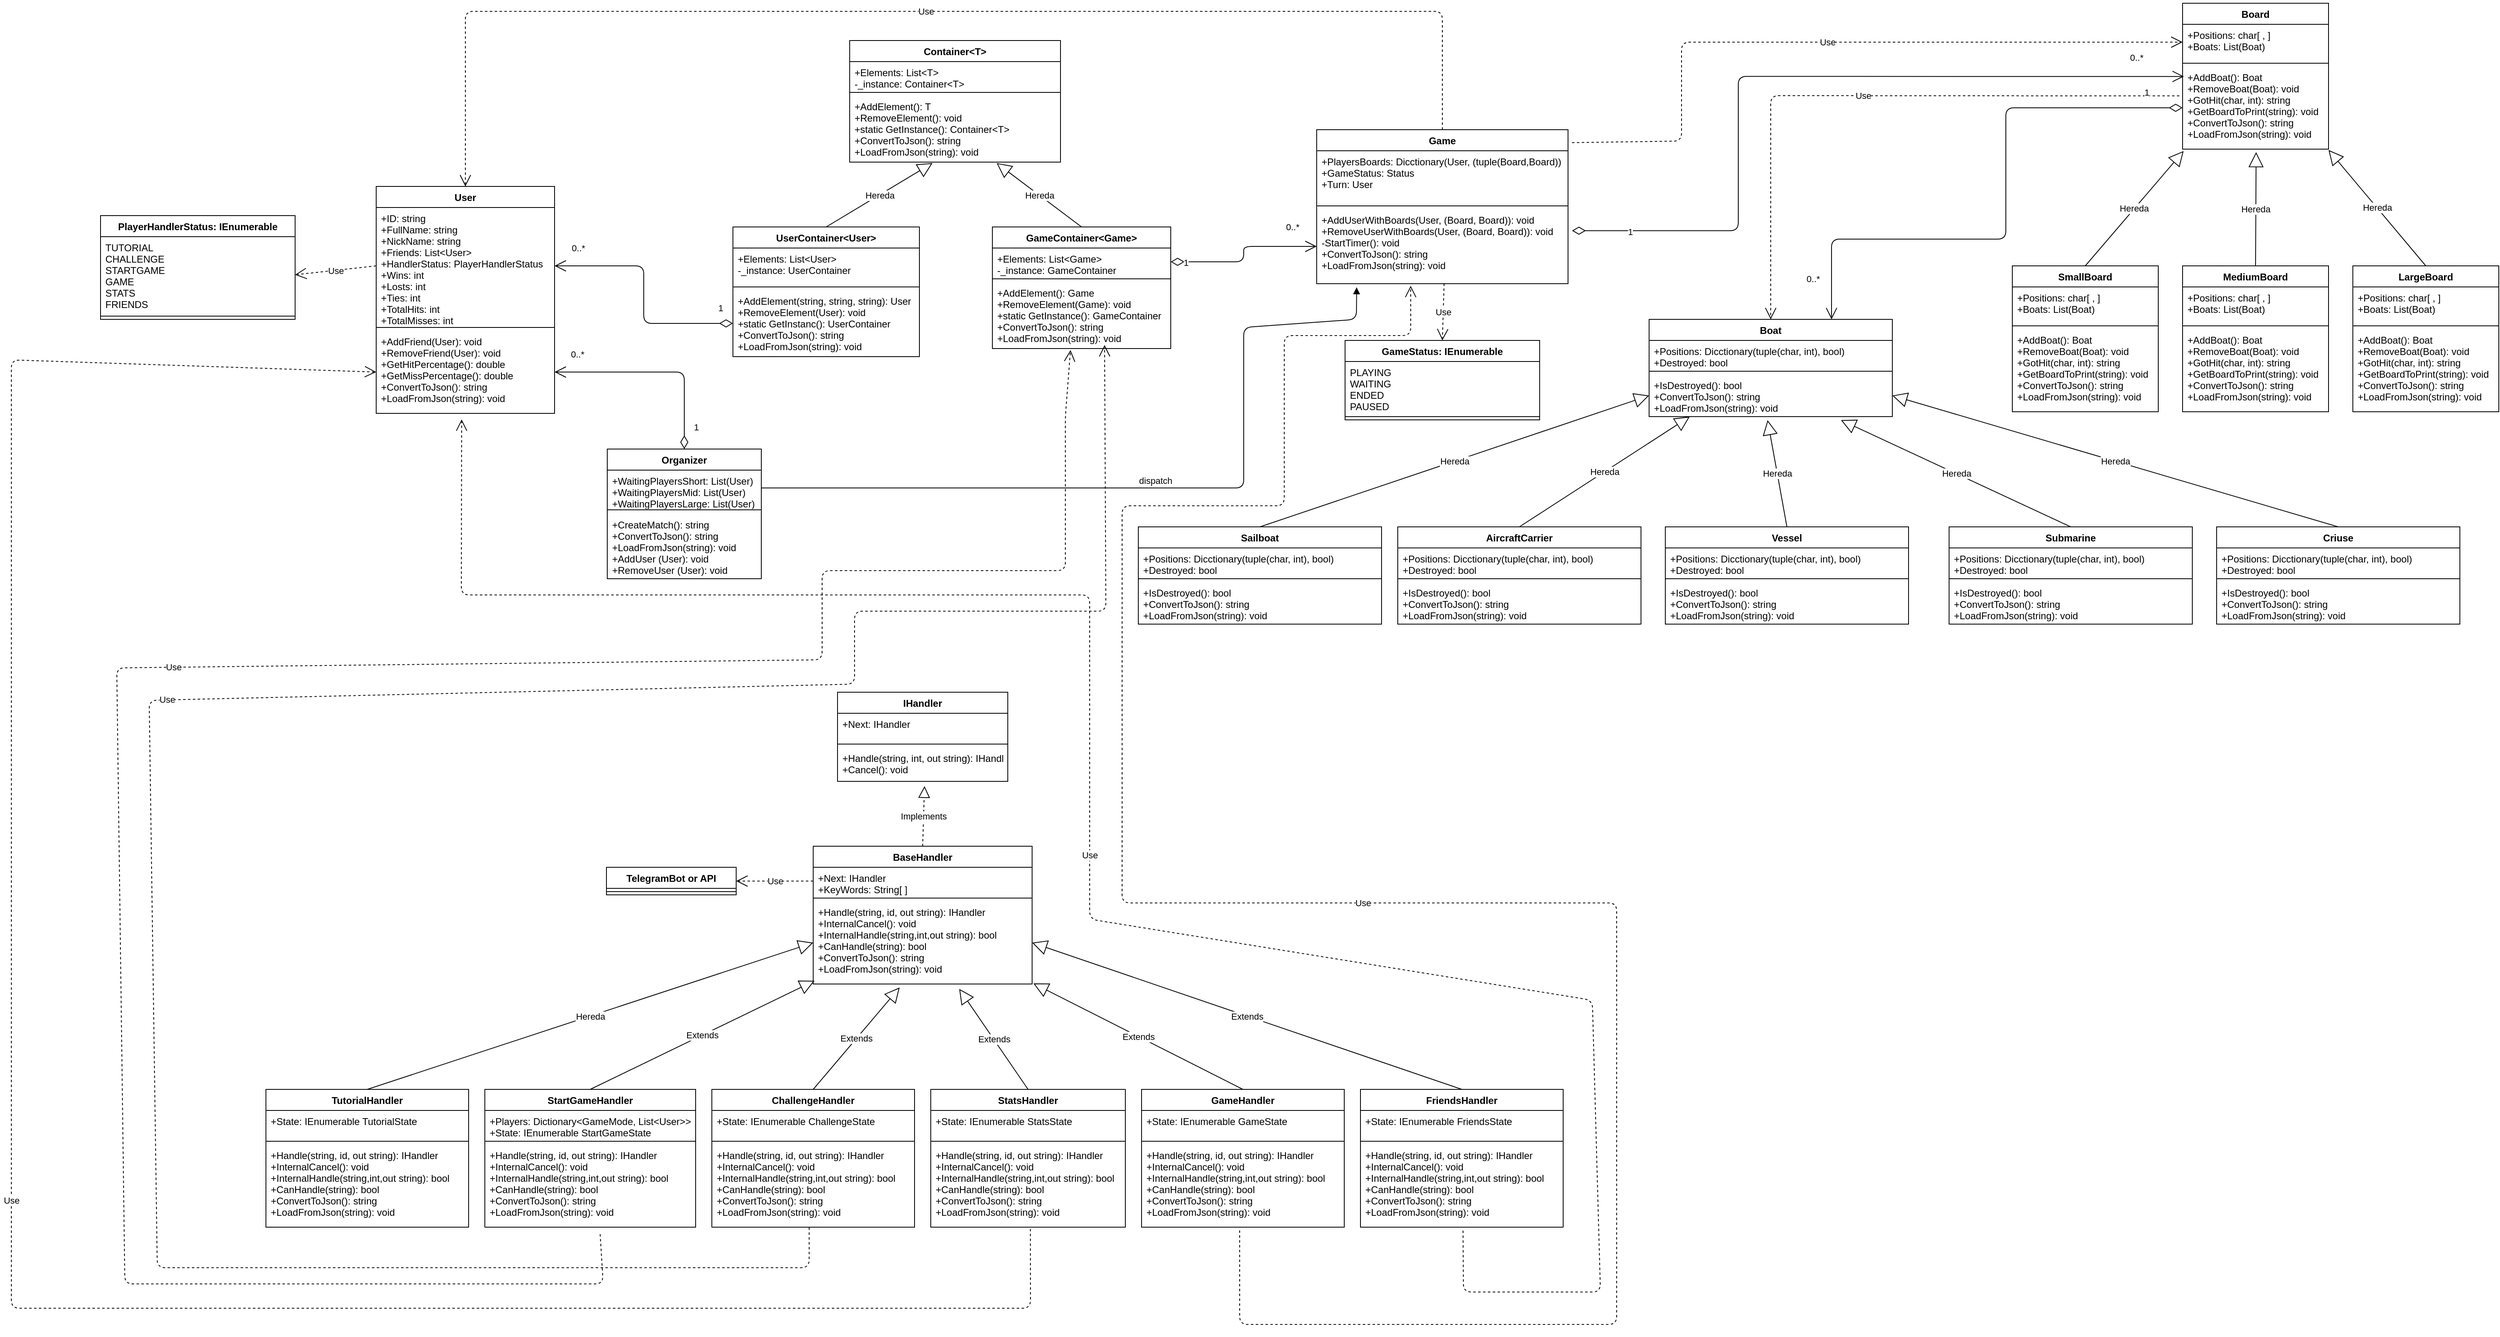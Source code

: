 <mxfile>
    <diagram id="zNFyZ4YqmQJ5ln-JkC30" name="Page-1">
        <mxGraphModel dx="1874" dy="1497" grid="1" gridSize="10" guides="1" tooltips="1" connect="1" arrows="1" fold="1" page="1" pageScale="1" pageWidth="827" pageHeight="1169" math="0" shadow="0">
            <root>
                <mxCell id="0"/>
                <mxCell id="1" parent="0"/>
                <mxCell id="10" value="Board" style="swimlane;fontStyle=1;align=center;verticalAlign=top;childLayout=stackLayout;horizontal=1;startSize=26;horizontalStack=0;resizeParent=1;resizeParentMax=0;resizeLast=0;collapsible=1;marginBottom=0;" parent="1" vertex="1">
                    <mxGeometry x="1978" y="-630" width="180" height="180" as="geometry"/>
                </mxCell>
                <mxCell id="11" value="+Positions: char[ , ]&#10;+Boats: List(Boat)&#10;" style="text;strokeColor=none;fillColor=none;align=left;verticalAlign=top;spacingLeft=4;spacingRight=4;overflow=hidden;rotatable=0;points=[[0,0.5],[1,0.5]];portConstraint=eastwest;" parent="10" vertex="1">
                    <mxGeometry y="26" width="180" height="44" as="geometry"/>
                </mxCell>
                <mxCell id="12" value="" style="line;strokeWidth=1;fillColor=none;align=left;verticalAlign=middle;spacingTop=-1;spacingLeft=3;spacingRight=3;rotatable=0;labelPosition=right;points=[];portConstraint=eastwest;" parent="10" vertex="1">
                    <mxGeometry y="70" width="180" height="8" as="geometry"/>
                </mxCell>
                <mxCell id="13" value="+AddBoat(): Boat&#10;+RemoveBoat(Boat): void&#10;+GotHit(char, int): string&#10;+GetBoardToPrint(string): void&#10;+ConvertToJson(): string&#10;+LoadFromJson(string): void" style="text;strokeColor=none;fillColor=none;align=left;verticalAlign=top;spacingLeft=4;spacingRight=4;overflow=hidden;rotatable=0;points=[[0,0.5],[1,0.5]];portConstraint=eastwest;" parent="10" vertex="1">
                    <mxGeometry y="78" width="180" height="102" as="geometry"/>
                </mxCell>
                <mxCell id="14" value="Boat" style="swimlane;fontStyle=1;align=center;verticalAlign=top;childLayout=stackLayout;horizontal=1;startSize=26;horizontalStack=0;resizeParent=1;resizeParentMax=0;resizeLast=0;collapsible=1;marginBottom=0;" parent="1" vertex="1">
                    <mxGeometry x="1320" y="-240" width="300" height="120" as="geometry"/>
                </mxCell>
                <mxCell id="15" value="+Positions: Dicctionary(tuple(char, int), bool)&#10;+Destroyed: bool" style="text;strokeColor=none;fillColor=none;align=left;verticalAlign=top;spacingLeft=4;spacingRight=4;overflow=hidden;rotatable=0;points=[[0,0.5],[1,0.5]];portConstraint=eastwest;" parent="14" vertex="1">
                    <mxGeometry y="26" width="300" height="34" as="geometry"/>
                </mxCell>
                <mxCell id="16" value="" style="line;strokeWidth=1;fillColor=none;align=left;verticalAlign=middle;spacingTop=-1;spacingLeft=3;spacingRight=3;rotatable=0;labelPosition=right;points=[];portConstraint=eastwest;" parent="14" vertex="1">
                    <mxGeometry y="60" width="300" height="8" as="geometry"/>
                </mxCell>
                <mxCell id="17" value="+IsDestroyed(): bool&#10;+ConvertToJson(): string&#10;+LoadFromJson(string): void" style="text;strokeColor=none;fillColor=none;align=left;verticalAlign=top;spacingLeft=4;spacingRight=4;overflow=hidden;rotatable=0;points=[[0,0.5],[1,0.5]];portConstraint=eastwest;" parent="14" vertex="1">
                    <mxGeometry y="68" width="300" height="52" as="geometry"/>
                </mxCell>
                <mxCell id="22" value="GameStatus: IEnumerable" style="swimlane;fontStyle=1;align=center;verticalAlign=top;childLayout=stackLayout;horizontal=1;startSize=26;horizontalStack=0;resizeParent=1;resizeParentMax=0;resizeLast=0;collapsible=1;marginBottom=0;" parent="1" vertex="1">
                    <mxGeometry x="945" y="-214" width="240" height="98" as="geometry"/>
                </mxCell>
                <mxCell id="23" value="PLAYING&#10;WAITING&#10;ENDED&#10;PAUSED" style="text;strokeColor=none;fillColor=none;align=left;verticalAlign=top;spacingLeft=4;spacingRight=4;overflow=hidden;rotatable=0;points=[[0,0.5],[1,0.5]];portConstraint=eastwest;" parent="22" vertex="1">
                    <mxGeometry y="26" width="240" height="64" as="geometry"/>
                </mxCell>
                <mxCell id="24" value="" style="line;strokeWidth=1;fillColor=none;align=left;verticalAlign=middle;spacingTop=-1;spacingLeft=3;spacingRight=3;rotatable=0;labelPosition=right;points=[];portConstraint=eastwest;" parent="22" vertex="1">
                    <mxGeometry y="90" width="240" height="8" as="geometry"/>
                </mxCell>
                <mxCell id="26" value="Organizer" style="swimlane;fontStyle=1;align=center;verticalAlign=top;childLayout=stackLayout;horizontal=1;startSize=26;horizontalStack=0;resizeParent=1;resizeParentMax=0;resizeLast=0;collapsible=1;marginBottom=0;" parent="1" vertex="1">
                    <mxGeometry x="35" y="-80" width="190" height="160" as="geometry"/>
                </mxCell>
                <mxCell id="27" value="+WaitingPlayersShort: List(User)&#10;+WaitingPlayersMid: List(User)&#10;+WaitingPlayersLarge: List(User)&#10;" style="text;strokeColor=none;fillColor=none;align=left;verticalAlign=top;spacingLeft=4;spacingRight=4;overflow=hidden;rotatable=0;points=[[0,0.5],[1,0.5]];portConstraint=eastwest;" parent="26" vertex="1">
                    <mxGeometry y="26" width="190" height="44" as="geometry"/>
                </mxCell>
                <mxCell id="28" value="" style="line;strokeWidth=1;fillColor=none;align=left;verticalAlign=middle;spacingTop=-1;spacingLeft=3;spacingRight=3;rotatable=0;labelPosition=right;points=[];portConstraint=eastwest;" parent="26" vertex="1">
                    <mxGeometry y="70" width="190" height="10" as="geometry"/>
                </mxCell>
                <mxCell id="29" value="+CreateMatch(): string&#10;+ConvertToJson(): string&#10;+LoadFromJson(string): void&#10;+AddUser (User): void&#10;+RemoveUser (User): void" style="text;strokeColor=none;fillColor=none;align=left;verticalAlign=top;spacingLeft=4;spacingRight=4;overflow=hidden;rotatable=0;points=[[0,0.5],[1,0.5]];portConstraint=eastwest;" parent="26" vertex="1">
                    <mxGeometry y="80" width="190" height="80" as="geometry"/>
                </mxCell>
                <mxCell id="30" value="TelegramBot or API" style="swimlane;fontStyle=1;align=center;verticalAlign=top;childLayout=stackLayout;horizontal=1;startSize=26;horizontalStack=0;resizeParent=1;resizeParentMax=0;resizeLast=0;collapsible=1;marginBottom=0;" parent="1" vertex="1">
                    <mxGeometry x="34" y="436" width="160" height="34" as="geometry"/>
                </mxCell>
                <mxCell id="32" value="" style="line;strokeWidth=1;fillColor=none;align=left;verticalAlign=middle;spacingTop=-1;spacingLeft=3;spacingRight=3;rotatable=0;labelPosition=right;points=[];portConstraint=eastwest;" parent="30" vertex="1">
                    <mxGeometry y="26" width="160" height="8" as="geometry"/>
                </mxCell>
                <mxCell id="38" value="UserContainer&lt;User&gt;" style="swimlane;fontStyle=1;align=center;verticalAlign=top;childLayout=stackLayout;horizontal=1;startSize=26;horizontalStack=0;resizeParent=1;resizeParentMax=0;resizeLast=0;collapsible=1;marginBottom=0;" parent="1" vertex="1">
                    <mxGeometry x="190" y="-354" width="230" height="160" as="geometry"/>
                </mxCell>
                <mxCell id="39" value="+Elements: List&lt;User&gt;&#10;-_instance: UserContainer" style="text;strokeColor=none;fillColor=none;align=left;verticalAlign=top;spacingLeft=4;spacingRight=4;overflow=hidden;rotatable=0;points=[[0,0.5],[1,0.5]];portConstraint=eastwest;" parent="38" vertex="1">
                    <mxGeometry y="26" width="230" height="44" as="geometry"/>
                </mxCell>
                <mxCell id="40" value="" style="line;strokeWidth=1;fillColor=none;align=left;verticalAlign=middle;spacingTop=-1;spacingLeft=3;spacingRight=3;rotatable=0;labelPosition=right;points=[];portConstraint=eastwest;" parent="38" vertex="1">
                    <mxGeometry y="70" width="230" height="8" as="geometry"/>
                </mxCell>
                <mxCell id="41" value="+AddElement(string, string, string): User&#10;+RemoveElement(User): void&#10;+static GetInstanc(): UserContainer&#10;+ConvertToJson(): string&#10;+LoadFromJson(string): void" style="text;strokeColor=none;fillColor=none;align=left;verticalAlign=top;spacingLeft=4;spacingRight=4;overflow=hidden;rotatable=0;points=[[0,0.5],[1,0.5]];portConstraint=eastwest;" parent="38" vertex="1">
                    <mxGeometry y="78" width="230" height="82" as="geometry"/>
                </mxCell>
                <mxCell id="46" value="BaseHandler" style="swimlane;fontStyle=1;align=center;verticalAlign=top;childLayout=stackLayout;horizontal=1;startSize=26;horizontalStack=0;resizeParent=1;resizeParentMax=0;resizeLast=0;collapsible=1;marginBottom=0;" parent="1" vertex="1">
                    <mxGeometry x="289" y="410" width="270" height="170" as="geometry"/>
                </mxCell>
                <mxCell id="47" value="+Next: IHandler&#10;+KeyWords: String[ ]" style="text;strokeColor=none;fillColor=none;align=left;verticalAlign=top;spacingLeft=4;spacingRight=4;overflow=hidden;rotatable=0;points=[[0,0.5],[1,0.5]];portConstraint=eastwest;" parent="46" vertex="1">
                    <mxGeometry y="26" width="270" height="34" as="geometry"/>
                </mxCell>
                <mxCell id="48" value="" style="line;strokeWidth=1;fillColor=none;align=left;verticalAlign=middle;spacingTop=-1;spacingLeft=3;spacingRight=3;rotatable=0;labelPosition=right;points=[];portConstraint=eastwest;" parent="46" vertex="1">
                    <mxGeometry y="60" width="270" height="8" as="geometry"/>
                </mxCell>
                <mxCell id="49" value="+Handle(string, id, out string): IHandler&#10;+InternalCancel(): void&#10;+InternalHandle(string,int,out string): bool&#10;+CanHandle(string): bool&#10;+ConvertToJson(): string&#10;+LoadFromJson(string): void" style="text;strokeColor=none;fillColor=none;align=left;verticalAlign=top;spacingLeft=4;spacingRight=4;overflow=hidden;rotatable=0;points=[[0,0.5],[1,0.5]];portConstraint=eastwest;" parent="46" vertex="1">
                    <mxGeometry y="68" width="270" height="102" as="geometry"/>
                </mxCell>
                <mxCell id="50" value="GameContainer&lt;Game&gt;" style="swimlane;fontStyle=1;align=center;verticalAlign=top;childLayout=stackLayout;horizontal=1;startSize=26;horizontalStack=0;resizeParent=1;resizeParentMax=0;resizeLast=0;collapsible=1;marginBottom=0;" parent="1" vertex="1">
                    <mxGeometry x="510" y="-354" width="220" height="150" as="geometry"/>
                </mxCell>
                <mxCell id="51" value="+Elements: List&lt;Game&gt;&#10;-_instance: GameContainer" style="text;strokeColor=none;fillColor=none;align=left;verticalAlign=top;spacingLeft=4;spacingRight=4;overflow=hidden;rotatable=0;points=[[0,0.5],[1,0.5]];portConstraint=eastwest;" parent="50" vertex="1">
                    <mxGeometry y="26" width="220" height="34" as="geometry"/>
                </mxCell>
                <mxCell id="52" value="" style="line;strokeWidth=1;fillColor=none;align=left;verticalAlign=middle;spacingTop=-1;spacingLeft=3;spacingRight=3;rotatable=0;labelPosition=right;points=[];portConstraint=eastwest;" parent="50" vertex="1">
                    <mxGeometry y="60" width="220" height="8" as="geometry"/>
                </mxCell>
                <mxCell id="53" value="+AddElement(): Game&#10;+RemoveElement(Game): void&#10;+static GetInstance(): GameContainer&#10;+ConvertToJson(): string&#10;+LoadFromJson(string): void" style="text;strokeColor=none;fillColor=none;align=left;verticalAlign=top;spacingLeft=4;spacingRight=4;overflow=hidden;rotatable=0;points=[[0,0.5],[1,0.5]];portConstraint=eastwest;" parent="50" vertex="1">
                    <mxGeometry y="68" width="220" height="82" as="geometry"/>
                </mxCell>
                <mxCell id="54" value="StartGameHandler" style="swimlane;fontStyle=1;align=center;verticalAlign=top;childLayout=stackLayout;horizontal=1;startSize=26;horizontalStack=0;resizeParent=1;resizeParentMax=0;resizeLast=0;collapsible=1;marginBottom=0;" parent="1" vertex="1">
                    <mxGeometry x="-116" y="710" width="260" height="170" as="geometry"/>
                </mxCell>
                <mxCell id="55" value="+Players: Dictionary&lt;GameMode, List&lt;User&gt;&gt;&#10;+State: IEnumerable StartGameState&#10;" style="text;strokeColor=none;fillColor=none;align=left;verticalAlign=top;spacingLeft=4;spacingRight=4;overflow=hidden;rotatable=0;points=[[0,0.5],[1,0.5]];portConstraint=eastwest;" parent="54" vertex="1">
                    <mxGeometry y="26" width="260" height="34" as="geometry"/>
                </mxCell>
                <mxCell id="56" value="" style="line;strokeWidth=1;fillColor=none;align=left;verticalAlign=middle;spacingTop=-1;spacingLeft=3;spacingRight=3;rotatable=0;labelPosition=right;points=[];portConstraint=eastwest;" parent="54" vertex="1">
                    <mxGeometry y="60" width="260" height="8" as="geometry"/>
                </mxCell>
                <mxCell id="57" value="+Handle(string, id, out string): IHandler&#10;+InternalCancel(): void&#10;+InternalHandle(string,int,out string): bool&#10;+CanHandle(string): bool&#10;+ConvertToJson(): string&#10;+LoadFromJson(string): void" style="text;strokeColor=none;fillColor=none;align=left;verticalAlign=top;spacingLeft=4;spacingRight=4;overflow=hidden;rotatable=0;points=[[0,0.5],[1,0.5]];portConstraint=eastwest;" parent="54" vertex="1">
                    <mxGeometry y="68" width="260" height="102" as="geometry"/>
                </mxCell>
                <mxCell id="62" value="TutorialHandler" style="swimlane;fontStyle=1;align=center;verticalAlign=top;childLayout=stackLayout;horizontal=1;startSize=26;horizontalStack=0;resizeParent=1;resizeParentMax=0;resizeLast=0;collapsible=1;marginBottom=0;" parent="1" vertex="1">
                    <mxGeometry x="-386" y="710" width="250" height="170" as="geometry"/>
                </mxCell>
                <mxCell id="63" value="+State: IEnumerable TutorialState" style="text;strokeColor=none;fillColor=none;align=left;verticalAlign=top;spacingLeft=4;spacingRight=4;overflow=hidden;rotatable=0;points=[[0,0.5],[1,0.5]];portConstraint=eastwest;" parent="62" vertex="1">
                    <mxGeometry y="26" width="250" height="34" as="geometry"/>
                </mxCell>
                <mxCell id="64" value="" style="line;strokeWidth=1;fillColor=none;align=left;verticalAlign=middle;spacingTop=-1;spacingLeft=3;spacingRight=3;rotatable=0;labelPosition=right;points=[];portConstraint=eastwest;" parent="62" vertex="1">
                    <mxGeometry y="60" width="250" height="8" as="geometry"/>
                </mxCell>
                <mxCell id="65" value="+Handle(string, id, out string): IHandler&#10;+InternalCancel(): void&#10;+InternalHandle(string,int,out string): bool&#10;+CanHandle(string): bool&#10;+ConvertToJson(): string&#10;+LoadFromJson(string): void" style="text;strokeColor=none;fillColor=none;align=left;verticalAlign=top;spacingLeft=4;spacingRight=4;overflow=hidden;rotatable=0;points=[[0,0.5],[1,0.5]];portConstraint=eastwest;" parent="62" vertex="1">
                    <mxGeometry y="68" width="250" height="102" as="geometry"/>
                </mxCell>
                <mxCell id="66" value="ChallengeHandler" style="swimlane;fontStyle=1;align=center;verticalAlign=top;childLayout=stackLayout;horizontal=1;startSize=26;horizontalStack=0;resizeParent=1;resizeParentMax=0;resizeLast=0;collapsible=1;marginBottom=0;" parent="1" vertex="1">
                    <mxGeometry x="164" y="710" width="250" height="170" as="geometry"/>
                </mxCell>
                <mxCell id="67" value="+State: IEnumerable ChallengeState" style="text;strokeColor=none;fillColor=none;align=left;verticalAlign=top;spacingLeft=4;spacingRight=4;overflow=hidden;rotatable=0;points=[[0,0.5],[1,0.5]];portConstraint=eastwest;" parent="66" vertex="1">
                    <mxGeometry y="26" width="250" height="34" as="geometry"/>
                </mxCell>
                <mxCell id="68" value="" style="line;strokeWidth=1;fillColor=none;align=left;verticalAlign=middle;spacingTop=-1;spacingLeft=3;spacingRight=3;rotatable=0;labelPosition=right;points=[];portConstraint=eastwest;" parent="66" vertex="1">
                    <mxGeometry y="60" width="250" height="8" as="geometry"/>
                </mxCell>
                <mxCell id="69" value="+Handle(string, id, out string): IHandler&#10;+InternalCancel(): void&#10;+InternalHandle(string,int,out string): bool&#10;+CanHandle(string): bool&#10;+ConvertToJson(): string&#10;+LoadFromJson(string): void" style="text;strokeColor=none;fillColor=none;align=left;verticalAlign=top;spacingLeft=4;spacingRight=4;overflow=hidden;rotatable=0;points=[[0,0.5],[1,0.5]];portConstraint=eastwest;" parent="66" vertex="1">
                    <mxGeometry y="68" width="250" height="102" as="geometry"/>
                </mxCell>
                <mxCell id="71" value="StatsHandler" style="swimlane;fontStyle=1;align=center;verticalAlign=top;childLayout=stackLayout;horizontal=1;startSize=26;horizontalStack=0;resizeParent=1;resizeParentMax=0;resizeLast=0;collapsible=1;marginBottom=0;" parent="1" vertex="1">
                    <mxGeometry x="434" y="710" width="240" height="170" as="geometry"/>
                </mxCell>
                <mxCell id="72" value="+State: IEnumerable StatsState" style="text;strokeColor=none;fillColor=none;align=left;verticalAlign=top;spacingLeft=4;spacingRight=4;overflow=hidden;rotatable=0;points=[[0,0.5],[1,0.5]];portConstraint=eastwest;" parent="71" vertex="1">
                    <mxGeometry y="26" width="240" height="34" as="geometry"/>
                </mxCell>
                <mxCell id="73" value="" style="line;strokeWidth=1;fillColor=none;align=left;verticalAlign=middle;spacingTop=-1;spacingLeft=3;spacingRight=3;rotatable=0;labelPosition=right;points=[];portConstraint=eastwest;" parent="71" vertex="1">
                    <mxGeometry y="60" width="240" height="8" as="geometry"/>
                </mxCell>
                <mxCell id="74" value="+Handle(string, id, out string): IHandler&#10;+InternalCancel(): void&#10;+InternalHandle(string,int,out string): bool&#10;+CanHandle(string): bool&#10;+ConvertToJson(): string&#10;+LoadFromJson(string): void" style="text;strokeColor=none;fillColor=none;align=left;verticalAlign=top;spacingLeft=4;spacingRight=4;overflow=hidden;rotatable=0;points=[[0,0.5],[1,0.5]];portConstraint=eastwest;" parent="71" vertex="1">
                    <mxGeometry y="68" width="240" height="102" as="geometry"/>
                </mxCell>
                <mxCell id="77" value="PlayerHandlerStatus: IEnumerable" style="swimlane;fontStyle=1;align=center;verticalAlign=top;childLayout=stackLayout;horizontal=1;startSize=26;horizontalStack=0;resizeParent=1;resizeParentMax=0;resizeLast=0;collapsible=1;marginBottom=0;" parent="1" vertex="1">
                    <mxGeometry x="-590" y="-368" width="240" height="128" as="geometry"/>
                </mxCell>
                <mxCell id="78" value="TUTORIAL&#10;CHALLENGE&#10;STARTGAME&#10;GAME&#10;STATS&#10;FRIENDS" style="text;strokeColor=none;fillColor=none;align=left;verticalAlign=top;spacingLeft=4;spacingRight=4;overflow=hidden;rotatable=0;points=[[0,0.5],[1,0.5]];portConstraint=eastwest;" parent="77" vertex="1">
                    <mxGeometry y="26" width="240" height="94" as="geometry"/>
                </mxCell>
                <mxCell id="79" value="" style="line;strokeWidth=1;fillColor=none;align=left;verticalAlign=middle;spacingTop=-1;spacingLeft=3;spacingRight=3;rotatable=0;labelPosition=right;points=[];portConstraint=eastwest;" parent="77" vertex="1">
                    <mxGeometry y="120" width="240" height="8" as="geometry"/>
                </mxCell>
                <mxCell id="80" value="GameHandler" style="swimlane;fontStyle=1;align=center;verticalAlign=top;childLayout=stackLayout;horizontal=1;startSize=26;horizontalStack=0;resizeParent=1;resizeParentMax=0;resizeLast=0;collapsible=1;marginBottom=0;" parent="1" vertex="1">
                    <mxGeometry x="694" y="710" width="250" height="170" as="geometry"/>
                </mxCell>
                <mxCell id="81" value="+State: IEnumerable GameState" style="text;strokeColor=none;fillColor=none;align=left;verticalAlign=top;spacingLeft=4;spacingRight=4;overflow=hidden;rotatable=0;points=[[0,0.5],[1,0.5]];portConstraint=eastwest;" parent="80" vertex="1">
                    <mxGeometry y="26" width="250" height="34" as="geometry"/>
                </mxCell>
                <mxCell id="82" value="" style="line;strokeWidth=1;fillColor=none;align=left;verticalAlign=middle;spacingTop=-1;spacingLeft=3;spacingRight=3;rotatable=0;labelPosition=right;points=[];portConstraint=eastwest;" parent="80" vertex="1">
                    <mxGeometry y="60" width="250" height="8" as="geometry"/>
                </mxCell>
                <mxCell id="83" value="+Handle(string, id, out string): IHandler&#10;+InternalCancel(): void&#10;+InternalHandle(string,int,out string): bool&#10;+CanHandle(string): bool&#10;+ConvertToJson(): string&#10;+LoadFromJson(string): void" style="text;strokeColor=none;fillColor=none;align=left;verticalAlign=top;spacingLeft=4;spacingRight=4;overflow=hidden;rotatable=0;points=[[0,0.5],[1,0.5]];portConstraint=eastwest;" parent="80" vertex="1">
                    <mxGeometry y="68" width="250" height="102" as="geometry"/>
                </mxCell>
                <mxCell id="42" value="IHandler" style="swimlane;fontStyle=1;align=center;verticalAlign=top;childLayout=stackLayout;horizontal=1;startSize=26;horizontalStack=0;resizeParent=1;resizeParentMax=0;resizeLast=0;collapsible=1;marginBottom=0;" parent="1" vertex="1">
                    <mxGeometry x="319" y="220" width="210" height="110" as="geometry"/>
                </mxCell>
                <mxCell id="43" value="+Next: IHandler" style="text;strokeColor=none;fillColor=none;align=left;verticalAlign=top;spacingLeft=4;spacingRight=4;overflow=hidden;rotatable=0;points=[[0,0.5],[1,0.5]];portConstraint=eastwest;" parent="42" vertex="1">
                    <mxGeometry y="26" width="210" height="34" as="geometry"/>
                </mxCell>
                <mxCell id="44" value="" style="line;strokeWidth=1;fillColor=none;align=left;verticalAlign=middle;spacingTop=-1;spacingLeft=3;spacingRight=3;rotatable=0;labelPosition=right;points=[];portConstraint=eastwest;" parent="42" vertex="1">
                    <mxGeometry y="60" width="210" height="8" as="geometry"/>
                </mxCell>
                <mxCell id="45" value="+Handle(string, int, out string): IHandler&#10;+Cancel(): void" style="text;strokeColor=none;fillColor=none;align=left;verticalAlign=top;spacingLeft=4;spacingRight=4;overflow=hidden;rotatable=0;points=[[0,0.5],[1,0.5]];portConstraint=eastwest;" parent="42" vertex="1">
                    <mxGeometry y="68" width="210" height="42" as="geometry"/>
                </mxCell>
                <mxCell id="84" value="FriendsHandler" style="swimlane;fontStyle=1;align=center;verticalAlign=top;childLayout=stackLayout;horizontal=1;startSize=26;horizontalStack=0;resizeParent=1;resizeParentMax=0;resizeLast=0;collapsible=1;marginBottom=0;" parent="1" vertex="1">
                    <mxGeometry x="964" y="710" width="250" height="170" as="geometry"/>
                </mxCell>
                <mxCell id="85" value="+State: IEnumerable FriendsState" style="text;strokeColor=none;fillColor=none;align=left;verticalAlign=top;spacingLeft=4;spacingRight=4;overflow=hidden;rotatable=0;points=[[0,0.5],[1,0.5]];portConstraint=eastwest;" parent="84" vertex="1">
                    <mxGeometry y="26" width="250" height="34" as="geometry"/>
                </mxCell>
                <mxCell id="86" value="" style="line;strokeWidth=1;fillColor=none;align=left;verticalAlign=middle;spacingTop=-1;spacingLeft=3;spacingRight=3;rotatable=0;labelPosition=right;points=[];portConstraint=eastwest;" parent="84" vertex="1">
                    <mxGeometry y="60" width="250" height="8" as="geometry"/>
                </mxCell>
                <mxCell id="87" value="+Handle(string, id, out string): IHandler&#10;+InternalCancel(): void&#10;+InternalHandle(string,int,out string): bool&#10;+CanHandle(string): bool&#10;+ConvertToJson(): string&#10;+LoadFromJson(string): void" style="text;strokeColor=none;fillColor=none;align=left;verticalAlign=top;spacingLeft=4;spacingRight=4;overflow=hidden;rotatable=0;points=[[0,0.5],[1,0.5]];portConstraint=eastwest;" parent="84" vertex="1">
                    <mxGeometry y="68" width="250" height="102" as="geometry"/>
                </mxCell>
                <mxCell id="88" value="Container&lt;T&gt;" style="swimlane;fontStyle=1;align=center;verticalAlign=top;childLayout=stackLayout;horizontal=1;startSize=26;horizontalStack=0;resizeParent=1;resizeParentMax=0;resizeLast=0;collapsible=1;marginBottom=0;" parent="1" vertex="1">
                    <mxGeometry x="334" y="-584" width="260" height="150" as="geometry"/>
                </mxCell>
                <mxCell id="89" value="+Elements: List&lt;T&gt;&#10;-_instance: Container&lt;T&gt;" style="text;strokeColor=none;fillColor=none;align=left;verticalAlign=top;spacingLeft=4;spacingRight=4;overflow=hidden;rotatable=0;points=[[0,0.5],[1,0.5]];portConstraint=eastwest;" parent="88" vertex="1">
                    <mxGeometry y="26" width="260" height="34" as="geometry"/>
                </mxCell>
                <mxCell id="90" value="" style="line;strokeWidth=1;fillColor=none;align=left;verticalAlign=middle;spacingTop=-1;spacingLeft=3;spacingRight=3;rotatable=0;labelPosition=right;points=[];portConstraint=eastwest;" parent="88" vertex="1">
                    <mxGeometry y="60" width="260" height="8" as="geometry"/>
                </mxCell>
                <mxCell id="91" value="+AddElement(): T&#10;+RemoveElement(): void&#10;+static GetInstance(): Container&lt;T&gt;&#10;+ConvertToJson(): string&#10;+LoadFromJson(string): void" style="text;strokeColor=none;fillColor=none;align=left;verticalAlign=top;spacingLeft=4;spacingRight=4;overflow=hidden;rotatable=0;points=[[0,0.5],[1,0.5]];portConstraint=eastwest;" parent="88" vertex="1">
                    <mxGeometry y="68" width="260" height="82" as="geometry"/>
                </mxCell>
                <mxCell id="93" value="SmallBoard" style="swimlane;fontStyle=1;align=center;verticalAlign=top;childLayout=stackLayout;horizontal=1;startSize=26;horizontalStack=0;resizeParent=1;resizeParentMax=0;resizeLast=0;collapsible=1;marginBottom=0;" parent="1" vertex="1">
                    <mxGeometry x="1768" y="-306" width="180" height="180" as="geometry"/>
                </mxCell>
                <mxCell id="94" value="+Positions: char[ , ]&#10;+Boats: List(Boat)&#10;" style="text;strokeColor=none;fillColor=none;align=left;verticalAlign=top;spacingLeft=4;spacingRight=4;overflow=hidden;rotatable=0;points=[[0,0.5],[1,0.5]];portConstraint=eastwest;" parent="93" vertex="1">
                    <mxGeometry y="26" width="180" height="44" as="geometry"/>
                </mxCell>
                <mxCell id="95" value="" style="line;strokeWidth=1;fillColor=none;align=left;verticalAlign=middle;spacingTop=-1;spacingLeft=3;spacingRight=3;rotatable=0;labelPosition=right;points=[];portConstraint=eastwest;" parent="93" vertex="1">
                    <mxGeometry y="70" width="180" height="8" as="geometry"/>
                </mxCell>
                <mxCell id="96" value="+AddBoat(): Boat&#10;+RemoveBoat(Boat): void&#10;+GotHit(char, int): string&#10;+GetBoardToPrint(string): void&#10;+ConvertToJson(): string&#10;+LoadFromJson(string): void" style="text;strokeColor=none;fillColor=none;align=left;verticalAlign=top;spacingLeft=4;spacingRight=4;overflow=hidden;rotatable=0;points=[[0,0.5],[1,0.5]];portConstraint=eastwest;" parent="93" vertex="1">
                    <mxGeometry y="78" width="180" height="102" as="geometry"/>
                </mxCell>
                <mxCell id="97" value="MediumBoard" style="swimlane;fontStyle=1;align=center;verticalAlign=top;childLayout=stackLayout;horizontal=1;startSize=26;horizontalStack=0;resizeParent=1;resizeParentMax=0;resizeLast=0;collapsible=1;marginBottom=0;" parent="1" vertex="1">
                    <mxGeometry x="1978" y="-306" width="180" height="180" as="geometry"/>
                </mxCell>
                <mxCell id="98" value="+Positions: char[ , ]&#10;+Boats: List(Boat)&#10;" style="text;strokeColor=none;fillColor=none;align=left;verticalAlign=top;spacingLeft=4;spacingRight=4;overflow=hidden;rotatable=0;points=[[0,0.5],[1,0.5]];portConstraint=eastwest;" parent="97" vertex="1">
                    <mxGeometry y="26" width="180" height="44" as="geometry"/>
                </mxCell>
                <mxCell id="99" value="" style="line;strokeWidth=1;fillColor=none;align=left;verticalAlign=middle;spacingTop=-1;spacingLeft=3;spacingRight=3;rotatable=0;labelPosition=right;points=[];portConstraint=eastwest;" parent="97" vertex="1">
                    <mxGeometry y="70" width="180" height="8" as="geometry"/>
                </mxCell>
                <mxCell id="100" value="+AddBoat(): Boat&#10;+RemoveBoat(Boat): void&#10;+GotHit(char, int): string&#10;+GetBoardToPrint(string): void&#10;+ConvertToJson(): string&#10;+LoadFromJson(string): void" style="text;strokeColor=none;fillColor=none;align=left;verticalAlign=top;spacingLeft=4;spacingRight=4;overflow=hidden;rotatable=0;points=[[0,0.5],[1,0.5]];portConstraint=eastwest;" parent="97" vertex="1">
                    <mxGeometry y="78" width="180" height="102" as="geometry"/>
                </mxCell>
                <mxCell id="101" value="LargeBoard" style="swimlane;fontStyle=1;align=center;verticalAlign=top;childLayout=stackLayout;horizontal=1;startSize=26;horizontalStack=0;resizeParent=1;resizeParentMax=0;resizeLast=0;collapsible=1;marginBottom=0;" parent="1" vertex="1">
                    <mxGeometry x="2188" y="-306" width="180" height="180" as="geometry"/>
                </mxCell>
                <mxCell id="102" value="+Positions: char[ , ]&#10;+Boats: List(Boat)&#10;" style="text;strokeColor=none;fillColor=none;align=left;verticalAlign=top;spacingLeft=4;spacingRight=4;overflow=hidden;rotatable=0;points=[[0,0.5],[1,0.5]];portConstraint=eastwest;" parent="101" vertex="1">
                    <mxGeometry y="26" width="180" height="44" as="geometry"/>
                </mxCell>
                <mxCell id="103" value="" style="line;strokeWidth=1;fillColor=none;align=left;verticalAlign=middle;spacingTop=-1;spacingLeft=3;spacingRight=3;rotatable=0;labelPosition=right;points=[];portConstraint=eastwest;" parent="101" vertex="1">
                    <mxGeometry y="70" width="180" height="8" as="geometry"/>
                </mxCell>
                <mxCell id="104" value="+AddBoat(): Boat&#10;+RemoveBoat(Boat): void&#10;+GotHit(char, int): string&#10;+GetBoardToPrint(string): void&#10;+ConvertToJson(): string&#10;+LoadFromJson(string): void" style="text;strokeColor=none;fillColor=none;align=left;verticalAlign=top;spacingLeft=4;spacingRight=4;overflow=hidden;rotatable=0;points=[[0,0.5],[1,0.5]];portConstraint=eastwest;" parent="101" vertex="1">
                    <mxGeometry y="78" width="180" height="102" as="geometry"/>
                </mxCell>
                <mxCell id="106" value="AircraftCarrier" style="swimlane;fontStyle=1;align=center;verticalAlign=top;childLayout=stackLayout;horizontal=1;startSize=26;horizontalStack=0;resizeParent=1;resizeParentMax=0;resizeLast=0;collapsible=1;marginBottom=0;" parent="1" vertex="1">
                    <mxGeometry x="1010" y="16" width="300" height="120" as="geometry"/>
                </mxCell>
                <mxCell id="107" value="+Positions: Dicctionary(tuple(char, int), bool)&#10;+Destroyed: bool" style="text;strokeColor=none;fillColor=none;align=left;verticalAlign=top;spacingLeft=4;spacingRight=4;overflow=hidden;rotatable=0;points=[[0,0.5],[1,0.5]];portConstraint=eastwest;" parent="106" vertex="1">
                    <mxGeometry y="26" width="300" height="34" as="geometry"/>
                </mxCell>
                <mxCell id="108" value="" style="line;strokeWidth=1;fillColor=none;align=left;verticalAlign=middle;spacingTop=-1;spacingLeft=3;spacingRight=3;rotatable=0;labelPosition=right;points=[];portConstraint=eastwest;" parent="106" vertex="1">
                    <mxGeometry y="60" width="300" height="8" as="geometry"/>
                </mxCell>
                <mxCell id="109" value="+IsDestroyed(): bool&#10;+ConvertToJson(): string&#10;+LoadFromJson(string): void" style="text;strokeColor=none;fillColor=none;align=left;verticalAlign=top;spacingLeft=4;spacingRight=4;overflow=hidden;rotatable=0;points=[[0,0.5],[1,0.5]];portConstraint=eastwest;" parent="106" vertex="1">
                    <mxGeometry y="68" width="300" height="52" as="geometry"/>
                </mxCell>
                <mxCell id="110" value="Vessel" style="swimlane;fontStyle=1;align=center;verticalAlign=top;childLayout=stackLayout;horizontal=1;startSize=26;horizontalStack=0;resizeParent=1;resizeParentMax=0;resizeLast=0;collapsible=1;marginBottom=0;" parent="1" vertex="1">
                    <mxGeometry x="1340" y="16" width="300" height="120" as="geometry"/>
                </mxCell>
                <mxCell id="111" value="+Positions: Dicctionary(tuple(char, int), bool)&#10;+Destroyed: bool" style="text;strokeColor=none;fillColor=none;align=left;verticalAlign=top;spacingLeft=4;spacingRight=4;overflow=hidden;rotatable=0;points=[[0,0.5],[1,0.5]];portConstraint=eastwest;" parent="110" vertex="1">
                    <mxGeometry y="26" width="300" height="34" as="geometry"/>
                </mxCell>
                <mxCell id="112" value="" style="line;strokeWidth=1;fillColor=none;align=left;verticalAlign=middle;spacingTop=-1;spacingLeft=3;spacingRight=3;rotatable=0;labelPosition=right;points=[];portConstraint=eastwest;" parent="110" vertex="1">
                    <mxGeometry y="60" width="300" height="8" as="geometry"/>
                </mxCell>
                <mxCell id="113" value="+IsDestroyed(): bool&#10;+ConvertToJson(): string&#10;+LoadFromJson(string): void" style="text;strokeColor=none;fillColor=none;align=left;verticalAlign=top;spacingLeft=4;spacingRight=4;overflow=hidden;rotatable=0;points=[[0,0.5],[1,0.5]];portConstraint=eastwest;" parent="110" vertex="1">
                    <mxGeometry y="68" width="300" height="52" as="geometry"/>
                </mxCell>
                <mxCell id="114" value="Submarine" style="swimlane;fontStyle=1;align=center;verticalAlign=top;childLayout=stackLayout;horizontal=1;startSize=26;horizontalStack=0;resizeParent=1;resizeParentMax=0;resizeLast=0;collapsible=1;marginBottom=0;" parent="1" vertex="1">
                    <mxGeometry x="1690" y="16" width="300" height="120" as="geometry"/>
                </mxCell>
                <mxCell id="115" value="+Positions: Dicctionary(tuple(char, int), bool)&#10;+Destroyed: bool" style="text;strokeColor=none;fillColor=none;align=left;verticalAlign=top;spacingLeft=4;spacingRight=4;overflow=hidden;rotatable=0;points=[[0,0.5],[1,0.5]];portConstraint=eastwest;" parent="114" vertex="1">
                    <mxGeometry y="26" width="300" height="34" as="geometry"/>
                </mxCell>
                <mxCell id="116" value="" style="line;strokeWidth=1;fillColor=none;align=left;verticalAlign=middle;spacingTop=-1;spacingLeft=3;spacingRight=3;rotatable=0;labelPosition=right;points=[];portConstraint=eastwest;" parent="114" vertex="1">
                    <mxGeometry y="60" width="300" height="8" as="geometry"/>
                </mxCell>
                <mxCell id="117" value="+IsDestroyed(): bool&#10;+ConvertToJson(): string&#10;+LoadFromJson(string): void" style="text;strokeColor=none;fillColor=none;align=left;verticalAlign=top;spacingLeft=4;spacingRight=4;overflow=hidden;rotatable=0;points=[[0,0.5],[1,0.5]];portConstraint=eastwest;" parent="114" vertex="1">
                    <mxGeometry y="68" width="300" height="52" as="geometry"/>
                </mxCell>
                <mxCell id="118" value="Criuse" style="swimlane;fontStyle=1;align=center;verticalAlign=top;childLayout=stackLayout;horizontal=1;startSize=26;horizontalStack=0;resizeParent=1;resizeParentMax=0;resizeLast=0;collapsible=1;marginBottom=0;" parent="1" vertex="1">
                    <mxGeometry x="2020" y="16" width="300" height="120" as="geometry"/>
                </mxCell>
                <mxCell id="119" value="+Positions: Dicctionary(tuple(char, int), bool)&#10;+Destroyed: bool" style="text;strokeColor=none;fillColor=none;align=left;verticalAlign=top;spacingLeft=4;spacingRight=4;overflow=hidden;rotatable=0;points=[[0,0.5],[1,0.5]];portConstraint=eastwest;" parent="118" vertex="1">
                    <mxGeometry y="26" width="300" height="34" as="geometry"/>
                </mxCell>
                <mxCell id="120" value="" style="line;strokeWidth=1;fillColor=none;align=left;verticalAlign=middle;spacingTop=-1;spacingLeft=3;spacingRight=3;rotatable=0;labelPosition=right;points=[];portConstraint=eastwest;" parent="118" vertex="1">
                    <mxGeometry y="60" width="300" height="8" as="geometry"/>
                </mxCell>
                <mxCell id="121" value="+IsDestroyed(): bool&#10;+ConvertToJson(): string&#10;+LoadFromJson(string): void" style="text;strokeColor=none;fillColor=none;align=left;verticalAlign=top;spacingLeft=4;spacingRight=4;overflow=hidden;rotatable=0;points=[[0,0.5],[1,0.5]];portConstraint=eastwest;" parent="118" vertex="1">
                    <mxGeometry y="68" width="300" height="52" as="geometry"/>
                </mxCell>
                <mxCell id="122" value="Sailboat" style="swimlane;fontStyle=1;align=center;verticalAlign=top;childLayout=stackLayout;horizontal=1;startSize=26;horizontalStack=0;resizeParent=1;resizeParentMax=0;resizeLast=0;collapsible=1;marginBottom=0;" parent="1" vertex="1">
                    <mxGeometry x="690" y="16" width="300" height="120" as="geometry"/>
                </mxCell>
                <mxCell id="123" value="+Positions: Dicctionary(tuple(char, int), bool)&#10;+Destroyed: bool" style="text;strokeColor=none;fillColor=none;align=left;verticalAlign=top;spacingLeft=4;spacingRight=4;overflow=hidden;rotatable=0;points=[[0,0.5],[1,0.5]];portConstraint=eastwest;" parent="122" vertex="1">
                    <mxGeometry y="26" width="300" height="34" as="geometry"/>
                </mxCell>
                <mxCell id="124" value="" style="line;strokeWidth=1;fillColor=none;align=left;verticalAlign=middle;spacingTop=-1;spacingLeft=3;spacingRight=3;rotatable=0;labelPosition=right;points=[];portConstraint=eastwest;" parent="122" vertex="1">
                    <mxGeometry y="60" width="300" height="8" as="geometry"/>
                </mxCell>
                <mxCell id="125" value="+IsDestroyed(): bool&#10;+ConvertToJson(): string&#10;+LoadFromJson(string): void" style="text;strokeColor=none;fillColor=none;align=left;verticalAlign=top;spacingLeft=4;spacingRight=4;overflow=hidden;rotatable=0;points=[[0,0.5],[1,0.5]];portConstraint=eastwest;" parent="122" vertex="1">
                    <mxGeometry y="68" width="300" height="52" as="geometry"/>
                </mxCell>
                <mxCell id="190" value="Implements" style="endArrow=block;dashed=1;endFill=0;endSize=12;html=1;entryX=0.511;entryY=1.139;entryDx=0;entryDy=0;entryPerimeter=0;exitX=0.5;exitY=0;exitDx=0;exitDy=0;" edge="1" parent="1" source="46" target="45">
                    <mxGeometry width="160" relative="1" as="geometry">
                        <mxPoint x="24" y="660" as="sourcePoint"/>
                        <mxPoint x="184" y="660" as="targetPoint"/>
                    </mxGeometry>
                </mxCell>
                <mxCell id="191" value="Hereda" style="endArrow=block;endSize=16;endFill=0;html=1;entryX=0;entryY=0.5;entryDx=0;entryDy=0;exitX=0.5;exitY=0;exitDx=0;exitDy=0;" edge="1" parent="1" source="62" target="49">
                    <mxGeometry width="160" relative="1" as="geometry">
                        <mxPoint x="94" y="670" as="sourcePoint"/>
                        <mxPoint x="254" y="670" as="targetPoint"/>
                    </mxGeometry>
                </mxCell>
                <mxCell id="192" value="Extends" style="endArrow=block;endSize=16;endFill=0;html=1;entryX=0.006;entryY=0.961;entryDx=0;entryDy=0;exitX=0.5;exitY=0;exitDx=0;exitDy=0;entryPerimeter=0;" edge="1" parent="1" source="54" target="49">
                    <mxGeometry width="160" relative="1" as="geometry">
                        <mxPoint x="-251" y="720" as="sourcePoint"/>
                        <mxPoint x="299" y="539" as="targetPoint"/>
                    </mxGeometry>
                </mxCell>
                <mxCell id="193" value="Extends" style="endArrow=block;endSize=16;endFill=0;html=1;entryX=0.395;entryY=1.042;entryDx=0;entryDy=0;exitX=0.5;exitY=0;exitDx=0;exitDy=0;entryPerimeter=0;" edge="1" parent="1" source="66" target="49">
                    <mxGeometry width="160" relative="1" as="geometry">
                        <mxPoint x="-241" y="730" as="sourcePoint"/>
                        <mxPoint x="309" y="549" as="targetPoint"/>
                    </mxGeometry>
                </mxCell>
                <mxCell id="194" value="Extends" style="endArrow=block;endSize=16;endFill=0;html=1;entryX=0.667;entryY=1.059;entryDx=0;entryDy=0;exitX=0.5;exitY=0;exitDx=0;exitDy=0;entryPerimeter=0;" edge="1" parent="1" source="71" target="49">
                    <mxGeometry width="160" relative="1" as="geometry">
                        <mxPoint x="-231" y="740" as="sourcePoint"/>
                        <mxPoint x="319" y="559" as="targetPoint"/>
                    </mxGeometry>
                </mxCell>
                <mxCell id="195" value="Extends" style="endArrow=block;endSize=16;endFill=0;html=1;entryX=1.006;entryY=0.993;entryDx=0;entryDy=0;exitX=0.5;exitY=0;exitDx=0;exitDy=0;entryPerimeter=0;" edge="1" parent="1" source="80" target="49">
                    <mxGeometry width="160" relative="1" as="geometry">
                        <mxPoint x="-221" y="750" as="sourcePoint"/>
                        <mxPoint x="329" y="569" as="targetPoint"/>
                    </mxGeometry>
                </mxCell>
                <mxCell id="196" value="Extends" style="endArrow=block;endSize=16;endFill=0;html=1;entryX=1;entryY=0.5;entryDx=0;entryDy=0;exitX=0.5;exitY=0;exitDx=0;exitDy=0;" edge="1" parent="1" source="84" target="49">
                    <mxGeometry width="160" relative="1" as="geometry">
                        <mxPoint x="-211" y="760" as="sourcePoint"/>
                        <mxPoint x="339" y="579" as="targetPoint"/>
                    </mxGeometry>
                </mxCell>
                <mxCell id="197" value="Hereda" style="endArrow=block;endSize=16;endFill=0;html=1;entryX=0.007;entryY=1.023;entryDx=0;entryDy=0;exitX=0.5;exitY=0;exitDx=0;exitDy=0;entryPerimeter=0;" edge="1" parent="1" source="93" target="13">
                    <mxGeometry width="160" relative="1" as="geometry">
                        <mxPoint x="1483" y="-245" as="sourcePoint"/>
                        <mxPoint x="2033" y="-426" as="targetPoint"/>
                    </mxGeometry>
                </mxCell>
                <mxCell id="198" value="Hereda" style="endArrow=block;endSize=16;endFill=0;html=1;entryX=0.504;entryY=1.036;entryDx=0;entryDy=0;exitX=0.5;exitY=0;exitDx=0;exitDy=0;entryPerimeter=0;" edge="1" parent="1" source="97" target="13">
                    <mxGeometry width="160" relative="1" as="geometry">
                        <mxPoint x="1948" y="-308.35" as="sourcePoint"/>
                        <mxPoint x="2069.26" y="-450.004" as="targetPoint"/>
                    </mxGeometry>
                </mxCell>
                <mxCell id="199" value="Hereda" style="endArrow=block;endSize=16;endFill=0;html=1;entryX=1;entryY=1.01;entryDx=0;entryDy=0;exitX=0.5;exitY=0;exitDx=0;exitDy=0;entryPerimeter=0;" edge="1" parent="1" source="101" target="13">
                    <mxGeometry width="160" relative="1" as="geometry">
                        <mxPoint x="1878" y="-286" as="sourcePoint"/>
                        <mxPoint x="1999.26" y="-427.654" as="targetPoint"/>
                    </mxGeometry>
                </mxCell>
                <mxCell id="200" value="Hereda" style="endArrow=block;endSize=16;endFill=0;html=1;entryX=0;entryY=0.5;entryDx=0;entryDy=0;exitX=0.5;exitY=0;exitDx=0;exitDy=0;" edge="1" parent="1" source="122" target="17">
                    <mxGeometry width="160" relative="1" as="geometry">
                        <mxPoint x="830" y="10" as="sourcePoint"/>
                        <mxPoint x="1080.72" y="-179.998" as="targetPoint"/>
                    </mxGeometry>
                </mxCell>
                <mxCell id="201" value="Hereda" style="endArrow=block;endSize=16;endFill=0;html=1;entryX=0.167;entryY=1;entryDx=0;entryDy=0;exitX=0.5;exitY=0;exitDx=0;exitDy=0;entryPerimeter=0;" edge="1" parent="1" source="106" target="17">
                    <mxGeometry width="160" relative="1" as="geometry">
                        <mxPoint x="850" y="26" as="sourcePoint"/>
                        <mxPoint x="1330" y="-136" as="targetPoint"/>
                    </mxGeometry>
                </mxCell>
                <mxCell id="202" value="Hereda" style="endArrow=block;endSize=16;endFill=0;html=1;entryX=0.487;entryY=1.083;entryDx=0;entryDy=0;exitX=0.5;exitY=0;exitDx=0;exitDy=0;entryPerimeter=0;" edge="1" parent="1" source="110" target="17">
                    <mxGeometry width="160" relative="1" as="geometry">
                        <mxPoint x="860" y="36" as="sourcePoint"/>
                        <mxPoint x="1340" y="-126" as="targetPoint"/>
                    </mxGeometry>
                </mxCell>
                <mxCell id="203" value="Hereda" style="endArrow=block;endSize=16;endFill=0;html=1;entryX=0.789;entryY=1.083;entryDx=0;entryDy=0;exitX=0.5;exitY=0;exitDx=0;exitDy=0;entryPerimeter=0;" edge="1" parent="1" source="114" target="17">
                    <mxGeometry width="160" relative="1" as="geometry">
                        <mxPoint x="870" y="46" as="sourcePoint"/>
                        <mxPoint x="1350" y="-116" as="targetPoint"/>
                    </mxGeometry>
                </mxCell>
                <mxCell id="204" value="Hereda" style="endArrow=block;endSize=16;endFill=0;html=1;entryX=1;entryY=0.5;entryDx=0;entryDy=0;exitX=0.5;exitY=0;exitDx=0;exitDy=0;" edge="1" parent="1" source="118" target="17">
                    <mxGeometry width="160" relative="1" as="geometry">
                        <mxPoint x="880" y="56" as="sourcePoint"/>
                        <mxPoint x="1360" y="-106" as="targetPoint"/>
                    </mxGeometry>
                </mxCell>
                <mxCell id="205" value="Hereda" style="endArrow=block;endSize=16;endFill=0;html=1;exitX=0.5;exitY=0;exitDx=0;exitDy=0;entryX=0.697;entryY=1.014;entryDx=0;entryDy=0;entryPerimeter=0;" edge="1" parent="1" source="50" target="91">
                    <mxGeometry width="160" relative="1" as="geometry">
                        <mxPoint x="523.9" y="-302.32" as="sourcePoint"/>
                        <mxPoint x="500.0" y="-434.004" as="targetPoint"/>
                    </mxGeometry>
                </mxCell>
                <mxCell id="206" value="Hereda" style="endArrow=block;endSize=16;endFill=0;html=1;exitX=0.5;exitY=0;exitDx=0;exitDy=0;entryX=0.393;entryY=1.014;entryDx=0;entryDy=0;entryPerimeter=0;" edge="1" parent="1" source="38" target="91">
                    <mxGeometry width="160" relative="1" as="geometry">
                        <mxPoint x="615" y="-344.0" as="sourcePoint"/>
                        <mxPoint x="525.22" y="-432.992" as="targetPoint"/>
                    </mxGeometry>
                </mxCell>
                <mxCell id="207" value="User" style="swimlane;fontStyle=1;align=center;verticalAlign=top;childLayout=stackLayout;horizontal=1;startSize=26;horizontalStack=0;resizeParent=1;resizeParentMax=0;resizeLast=0;collapsible=1;marginBottom=0;" vertex="1" parent="1">
                    <mxGeometry x="-250" y="-404" width="220" height="280" as="geometry"/>
                </mxCell>
                <mxCell id="208" value="+ID: string&#10;+FullName: string&#10;+NickName: string&#10;+Friends: List&lt;User&gt;&#10;+HandlerStatus: PlayerHandlerStatus&#10;+Wins: int&#10;+Losts: int&#10;+Ties: int&#10;+TotalHits: int&#10;+TotalMisses: int&#10;" style="text;strokeColor=none;fillColor=none;align=left;verticalAlign=top;spacingLeft=4;spacingRight=4;overflow=hidden;rotatable=0;points=[[0,0.5],[1,0.5]];portConstraint=eastwest;" vertex="1" parent="207">
                    <mxGeometry y="26" width="220" height="144" as="geometry"/>
                </mxCell>
                <mxCell id="209" value="" style="line;strokeWidth=1;fillColor=none;align=left;verticalAlign=middle;spacingTop=-1;spacingLeft=3;spacingRight=3;rotatable=0;labelPosition=right;points=[];portConstraint=eastwest;" vertex="1" parent="207">
                    <mxGeometry y="170" width="220" height="8" as="geometry"/>
                </mxCell>
                <mxCell id="210" value="+AddFriend(User): void&#10;+RemoveFriend(User): void&#10;+GetHitPercentage(): double&#10;+GetMissPercentage(): double&#10;+ConvertToJson(): string&#10;+LoadFromJson(string): void" style="text;strokeColor=none;fillColor=none;align=left;verticalAlign=top;spacingLeft=4;spacingRight=4;overflow=hidden;rotatable=0;points=[[0,0.5],[1,0.5]];portConstraint=eastwest;" vertex="1" parent="207">
                    <mxGeometry y="178" width="220" height="102" as="geometry"/>
                </mxCell>
                <mxCell id="213" value="1" style="endArrow=open;html=1;endSize=12;startArrow=diamondThin;startSize=14;startFill=0;edgeStyle=orthogonalEdgeStyle;align=left;verticalAlign=bottom;entryX=1;entryY=0.5;entryDx=0;entryDy=0;exitX=0;exitY=0.5;exitDx=0;exitDy=0;" edge="1" parent="1" source="41" target="208">
                    <mxGeometry x="-0.858" y="-10" relative="1" as="geometry">
                        <mxPoint x="210" y="-264" as="sourcePoint"/>
                        <mxPoint x="220" y="-264" as="targetPoint"/>
                        <mxPoint as="offset"/>
                    </mxGeometry>
                </mxCell>
                <mxCell id="214" value="0..*" style="edgeLabel;html=1;align=center;verticalAlign=middle;resizable=0;points=[];" vertex="1" connectable="0" parent="213">
                    <mxGeometry x="0.925" relative="1" as="geometry">
                        <mxPoint x="18" y="-22" as="offset"/>
                    </mxGeometry>
                </mxCell>
                <mxCell id="215" value="1" style="endArrow=open;html=1;endSize=12;startArrow=diamondThin;startSize=14;startFill=0;edgeStyle=orthogonalEdgeStyle;align=left;verticalAlign=bottom;exitX=1;exitY=0.5;exitDx=0;exitDy=0;entryX=0;entryY=0.5;entryDx=0;entryDy=0;" edge="1" parent="1" source="51" target="221">
                    <mxGeometry x="-0.858" y="-10" relative="1" as="geometry">
                        <mxPoint x="1090" y="-278" as="sourcePoint"/>
                        <mxPoint x="870" y="-304" as="targetPoint"/>
                        <mxPoint as="offset"/>
                    </mxGeometry>
                </mxCell>
                <mxCell id="216" value="0..*" style="edgeLabel;html=1;align=center;verticalAlign=middle;resizable=0;points=[];" vertex="1" connectable="0" parent="215">
                    <mxGeometry x="0.925" relative="1" as="geometry">
                        <mxPoint x="-23" y="-24" as="offset"/>
                    </mxGeometry>
                </mxCell>
                <mxCell id="218" value="Game" style="swimlane;fontStyle=1;align=center;verticalAlign=top;childLayout=stackLayout;horizontal=1;startSize=26;horizontalStack=0;resizeParent=1;resizeParentMax=0;resizeLast=0;collapsible=1;marginBottom=0;" vertex="1" parent="1">
                    <mxGeometry x="910" y="-474" width="310" height="190" as="geometry"/>
                </mxCell>
                <mxCell id="219" value="+PlayersBoards: Dicctionary(User, (tuple(Board,Board))&#10;+GameStatus: Status&#10;+Turn: User" style="text;strokeColor=none;fillColor=none;align=left;verticalAlign=top;spacingLeft=4;spacingRight=4;overflow=hidden;rotatable=0;points=[[0,0.5],[1,0.5]];portConstraint=eastwest;" vertex="1" parent="218">
                    <mxGeometry y="26" width="310" height="64" as="geometry"/>
                </mxCell>
                <mxCell id="220" value="" style="line;strokeWidth=1;fillColor=none;align=left;verticalAlign=middle;spacingTop=-1;spacingLeft=3;spacingRight=3;rotatable=0;labelPosition=right;points=[];portConstraint=eastwest;" vertex="1" parent="218">
                    <mxGeometry y="90" width="310" height="8" as="geometry"/>
                </mxCell>
                <mxCell id="221" value="+AddUserWithBoards(User, (Board, Board)): void&#10;+RemoveUserWithBoards(User, (Board, Board)): void&#10;-StartTimer(): void&#10;+ConvertToJson(): string&#10;+LoadFromJson(string): void" style="text;strokeColor=none;fillColor=none;align=left;verticalAlign=top;spacingLeft=4;spacingRight=4;overflow=hidden;rotatable=0;points=[[0,0.5],[1,0.5]];portConstraint=eastwest;" vertex="1" parent="218">
                    <mxGeometry y="98" width="310" height="92" as="geometry"/>
                </mxCell>
                <mxCell id="222" value="Use" style="endArrow=open;endSize=12;dashed=1;html=1;exitX=-0.022;exitY=0.356;exitDx=0;exitDy=0;entryX=0.5;entryY=0;entryDx=0;entryDy=0;exitPerimeter=0;" edge="1" parent="1" source="13" target="14">
                    <mxGeometry width="160" relative="1" as="geometry">
                        <mxPoint x="1470" y="-350" as="sourcePoint"/>
                        <mxPoint x="1850" y="-410" as="targetPoint"/>
                        <Array as="points">
                            <mxPoint x="1470" y="-516"/>
                        </Array>
                    </mxGeometry>
                </mxCell>
                <mxCell id="223" value="Use" style="endArrow=open;endSize=12;dashed=1;html=1;exitX=1.016;exitY=0.084;exitDx=0;exitDy=0;entryX=0;entryY=0.5;entryDx=0;entryDy=0;exitPerimeter=0;" edge="1" parent="1" source="218" target="11">
                    <mxGeometry width="160" relative="1" as="geometry">
                        <mxPoint x="1290" y="-410" as="sourcePoint"/>
                        <mxPoint x="1450" y="-410" as="targetPoint"/>
                        <Array as="points">
                            <mxPoint x="1360" y="-460"/>
                            <mxPoint x="1360" y="-582"/>
                        </Array>
                    </mxGeometry>
                </mxCell>
                <mxCell id="224" value="Use" style="endArrow=open;endSize=12;dashed=1;html=1;exitX=0.5;exitY=0;exitDx=0;exitDy=0;entryX=0.5;entryY=0;entryDx=0;entryDy=0;" edge="1" parent="1" source="218" target="207">
                    <mxGeometry width="160" relative="1" as="geometry">
                        <mxPoint x="920" y="-620" as="sourcePoint"/>
                        <mxPoint x="1080" y="-620" as="targetPoint"/>
                        <Array as="points">
                            <mxPoint x="1065" y="-620"/>
                            <mxPoint x="-140" y="-620"/>
                        </Array>
                    </mxGeometry>
                </mxCell>
                <mxCell id="225" value="Use" style="endArrow=open;endSize=12;dashed=1;html=1;exitX=0.507;exitY=0.999;exitDx=0;exitDy=0;exitPerimeter=0;entryX=0.5;entryY=0;entryDx=0;entryDy=0;" edge="1" parent="1" source="221" target="22">
                    <mxGeometry width="160" relative="1" as="geometry">
                        <mxPoint x="890" y="-250" as="sourcePoint"/>
                        <mxPoint x="1050" y="-250" as="targetPoint"/>
                    </mxGeometry>
                </mxCell>
                <mxCell id="226" value="Use" style="endArrow=open;endSize=12;dashed=1;html=1;entryX=1;entryY=0.5;entryDx=0;entryDy=0;exitX=0;exitY=0.5;exitDx=0;exitDy=0;" edge="1" parent="1" source="47" target="30">
                    <mxGeometry width="160" relative="1" as="geometry">
                        <mxPoint x="104" y="210" as="sourcePoint"/>
                        <mxPoint x="264" y="210" as="targetPoint"/>
                    </mxGeometry>
                </mxCell>
                <mxCell id="227" value="1" style="endArrow=open;html=1;endSize=12;startArrow=diamondThin;startSize=14;startFill=0;edgeStyle=orthogonalEdgeStyle;align=left;verticalAlign=bottom;entryX=1;entryY=0.5;entryDx=0;entryDy=0;exitX=0.5;exitY=0;exitDx=0;exitDy=0;" edge="1" parent="1" source="26" target="210">
                    <mxGeometry x="-0.858" y="-10" relative="1" as="geometry">
                        <mxPoint x="280" as="sourcePoint"/>
                        <mxPoint x="10" y="-56" as="targetPoint"/>
                        <mxPoint as="offset"/>
                    </mxGeometry>
                </mxCell>
                <mxCell id="228" value="0..*" style="edgeLabel;html=1;align=center;verticalAlign=middle;resizable=0;points=[];" vertex="1" connectable="0" parent="227">
                    <mxGeometry x="0.925" relative="1" as="geometry">
                        <mxPoint x="18" y="-22" as="offset"/>
                    </mxGeometry>
                </mxCell>
                <mxCell id="229" value="1" style="endArrow=open;html=1;endSize=12;startArrow=diamondThin;startSize=14;startFill=0;edgeStyle=orthogonalEdgeStyle;align=left;verticalAlign=bottom;exitX=1.016;exitY=0.289;exitDx=0;exitDy=0;exitPerimeter=0;entryX=0.009;entryY=0.121;entryDx=0;entryDy=0;entryPerimeter=0;" edge="1" parent="1" source="221" target="13">
                    <mxGeometry x="-0.858" y="-10" relative="1" as="geometry">
                        <mxPoint x="1220" y="-335" as="sourcePoint"/>
                        <mxPoint x="1980" y="-540" as="targetPoint"/>
                        <mxPoint as="offset"/>
                        <Array as="points">
                            <mxPoint x="1430" y="-349"/>
                            <mxPoint x="1430" y="-540"/>
                        </Array>
                    </mxGeometry>
                </mxCell>
                <mxCell id="230" value="0..*" style="edgeLabel;html=1;align=center;verticalAlign=middle;resizable=0;points=[];" vertex="1" connectable="0" parent="229">
                    <mxGeometry x="0.925" relative="1" as="geometry">
                        <mxPoint x="-23" y="-24" as="offset"/>
                    </mxGeometry>
                </mxCell>
                <mxCell id="231" value="1" style="endArrow=open;html=1;endSize=12;startArrow=diamondThin;startSize=14;startFill=0;edgeStyle=orthogonalEdgeStyle;align=left;verticalAlign=bottom;entryX=0.75;entryY=0;entryDx=0;entryDy=0;exitX=0;exitY=0.5;exitDx=0;exitDy=0;" edge="1" parent="1" source="13" target="14">
                    <mxGeometry x="-0.858" y="-10" relative="1" as="geometry">
                        <mxPoint x="1690" y="-339" as="sourcePoint"/>
                        <mxPoint x="1989.62" y="-529.658" as="targetPoint"/>
                        <mxPoint as="offset"/>
                        <Array as="points">
                            <mxPoint x="1760" y="-501"/>
                            <mxPoint x="1760" y="-339"/>
                            <mxPoint x="1545" y="-339"/>
                        </Array>
                    </mxGeometry>
                </mxCell>
                <mxCell id="232" value="0..*" style="edgeLabel;html=1;align=center;verticalAlign=middle;resizable=0;points=[];" vertex="1" connectable="0" parent="231">
                    <mxGeometry x="0.925" relative="1" as="geometry">
                        <mxPoint x="-23" y="-24" as="offset"/>
                    </mxGeometry>
                </mxCell>
                <mxCell id="233" value="Use" style="endArrow=open;endSize=12;dashed=1;html=1;exitX=0;exitY=0.5;exitDx=0;exitDy=0;entryX=1;entryY=0.5;entryDx=0;entryDy=0;" edge="1" parent="1" source="208" target="78">
                    <mxGeometry width="160" relative="1" as="geometry">
                        <mxPoint x="-40" y="-230" as="sourcePoint"/>
                        <mxPoint x="120" y="-230" as="targetPoint"/>
                    </mxGeometry>
                </mxCell>
                <mxCell id="234" value="dispatch" style="html=1;verticalAlign=bottom;endArrow=block;entryX=0.159;entryY=1.048;entryDx=0;entryDy=0;entryPerimeter=0;exitX=1;exitY=0.5;exitDx=0;exitDy=0;" edge="1" parent="1" source="27" target="221">
                    <mxGeometry width="80" relative="1" as="geometry">
                        <mxPoint x="-230" y="10" as="sourcePoint"/>
                        <mxPoint x="-310" y="80" as="targetPoint"/>
                        <Array as="points">
                            <mxPoint x="820" y="-32"/>
                            <mxPoint x="820" y="-230"/>
                            <mxPoint x="959" y="-240"/>
                        </Array>
                    </mxGeometry>
                </mxCell>
                <mxCell id="235" value="Use" style="endArrow=open;endSize=12;dashed=1;html=1;exitX=0.547;exitY=1.084;exitDx=0;exitDy=0;exitPerimeter=0;entryX=0.438;entryY=1.023;entryDx=0;entryDy=0;entryPerimeter=0;" edge="1" parent="1" source="57" target="53">
                    <mxGeometry width="160" relative="1" as="geometry">
                        <mxPoint x="-40" y="1190" as="sourcePoint"/>
                        <mxPoint x="1013.636" y="-180" as="targetPoint"/>
                        <Array as="points">
                            <mxPoint x="30" y="950"/>
                            <mxPoint x="-560" y="950"/>
                            <mxPoint x="-570" y="190"/>
                            <mxPoint x="300" y="180"/>
                            <mxPoint x="300" y="70"/>
                            <mxPoint x="470" y="70"/>
                            <mxPoint x="600" y="70"/>
                            <mxPoint x="600" y="-120"/>
                        </Array>
                    </mxGeometry>
                </mxCell>
                <mxCell id="238" value="Use" style="endArrow=open;endSize=12;dashed=1;html=1;exitX=0.512;exitY=1.021;exitDx=0;exitDy=0;exitPerimeter=0;entryX=0;entryY=0.5;entryDx=0;entryDy=0;" edge="1" parent="1" source="74" target="210">
                    <mxGeometry width="160" relative="1" as="geometry">
                        <mxPoint x="570" y="1220" as="sourcePoint"/>
                        <mxPoint x="730" y="1220" as="targetPoint"/>
                        <Array as="points">
                            <mxPoint x="557" y="980"/>
                            <mxPoint x="-700" y="980"/>
                            <mxPoint x="-700" y="-190"/>
                        </Array>
                    </mxGeometry>
                </mxCell>
                <mxCell id="239" value="Use" style="endArrow=open;endSize=12;dashed=1;html=1;exitX=0.48;exitY=1.004;exitDx=0;exitDy=0;exitPerimeter=0;entryX=0.629;entryY=0.947;entryDx=0;entryDy=0;entryPerimeter=0;" edge="1" parent="1" source="69" target="53">
                    <mxGeometry width="160" relative="1" as="geometry">
                        <mxPoint x="30" y="760" as="sourcePoint"/>
                        <mxPoint x="180" y="950" as="targetPoint"/>
                        <Array as="points">
                            <mxPoint x="284" y="930"/>
                            <mxPoint x="-520" y="930"/>
                            <mxPoint x="-530" y="230"/>
                            <mxPoint x="340" y="210"/>
                            <mxPoint x="340" y="120"/>
                            <mxPoint x="650" y="120"/>
                        </Array>
                    </mxGeometry>
                </mxCell>
                <mxCell id="240" value="Use" style="endArrow=open;endSize=12;dashed=1;html=1;exitX=0.484;exitY=1.039;exitDx=0;exitDy=0;exitPerimeter=0;entryX=0.374;entryY=1.028;entryDx=0;entryDy=0;entryPerimeter=0;" edge="1" parent="1" source="83" target="221">
                    <mxGeometry width="160" relative="1" as="geometry">
                        <mxPoint x="860" y="940" as="sourcePoint"/>
                        <mxPoint x="1020" y="940" as="targetPoint"/>
                        <Array as="points">
                            <mxPoint x="815" y="1000"/>
                            <mxPoint x="1280" y="1000"/>
                            <mxPoint x="1280" y="480"/>
                            <mxPoint x="670" y="480"/>
                            <mxPoint x="670" y="-10"/>
                            <mxPoint x="870" y="-10"/>
                            <mxPoint x="870" y="-220"/>
                            <mxPoint x="1026" y="-220"/>
                        </Array>
                    </mxGeometry>
                </mxCell>
                <mxCell id="241" value="Use" style="endArrow=open;endSize=12;dashed=1;html=1;exitX=0.506;exitY=1.042;exitDx=0;exitDy=0;exitPerimeter=0;entryX=0.479;entryY=1.073;entryDx=0;entryDy=0;entryPerimeter=0;" edge="1" parent="1" source="87" target="210">
                    <mxGeometry width="160" relative="1" as="geometry">
                        <mxPoint x="1040" y="940" as="sourcePoint"/>
                        <mxPoint x="1200" y="940" as="targetPoint"/>
                        <Array as="points">
                            <mxPoint x="1091" y="960"/>
                            <mxPoint x="1260" y="960"/>
                            <mxPoint x="1250" y="600"/>
                            <mxPoint x="630" y="500"/>
                            <mxPoint x="630" y="100"/>
                            <mxPoint x="-145" y="100"/>
                        </Array>
                    </mxGeometry>
                </mxCell>
            </root>
        </mxGraphModel>
    </diagram>
</mxfile>